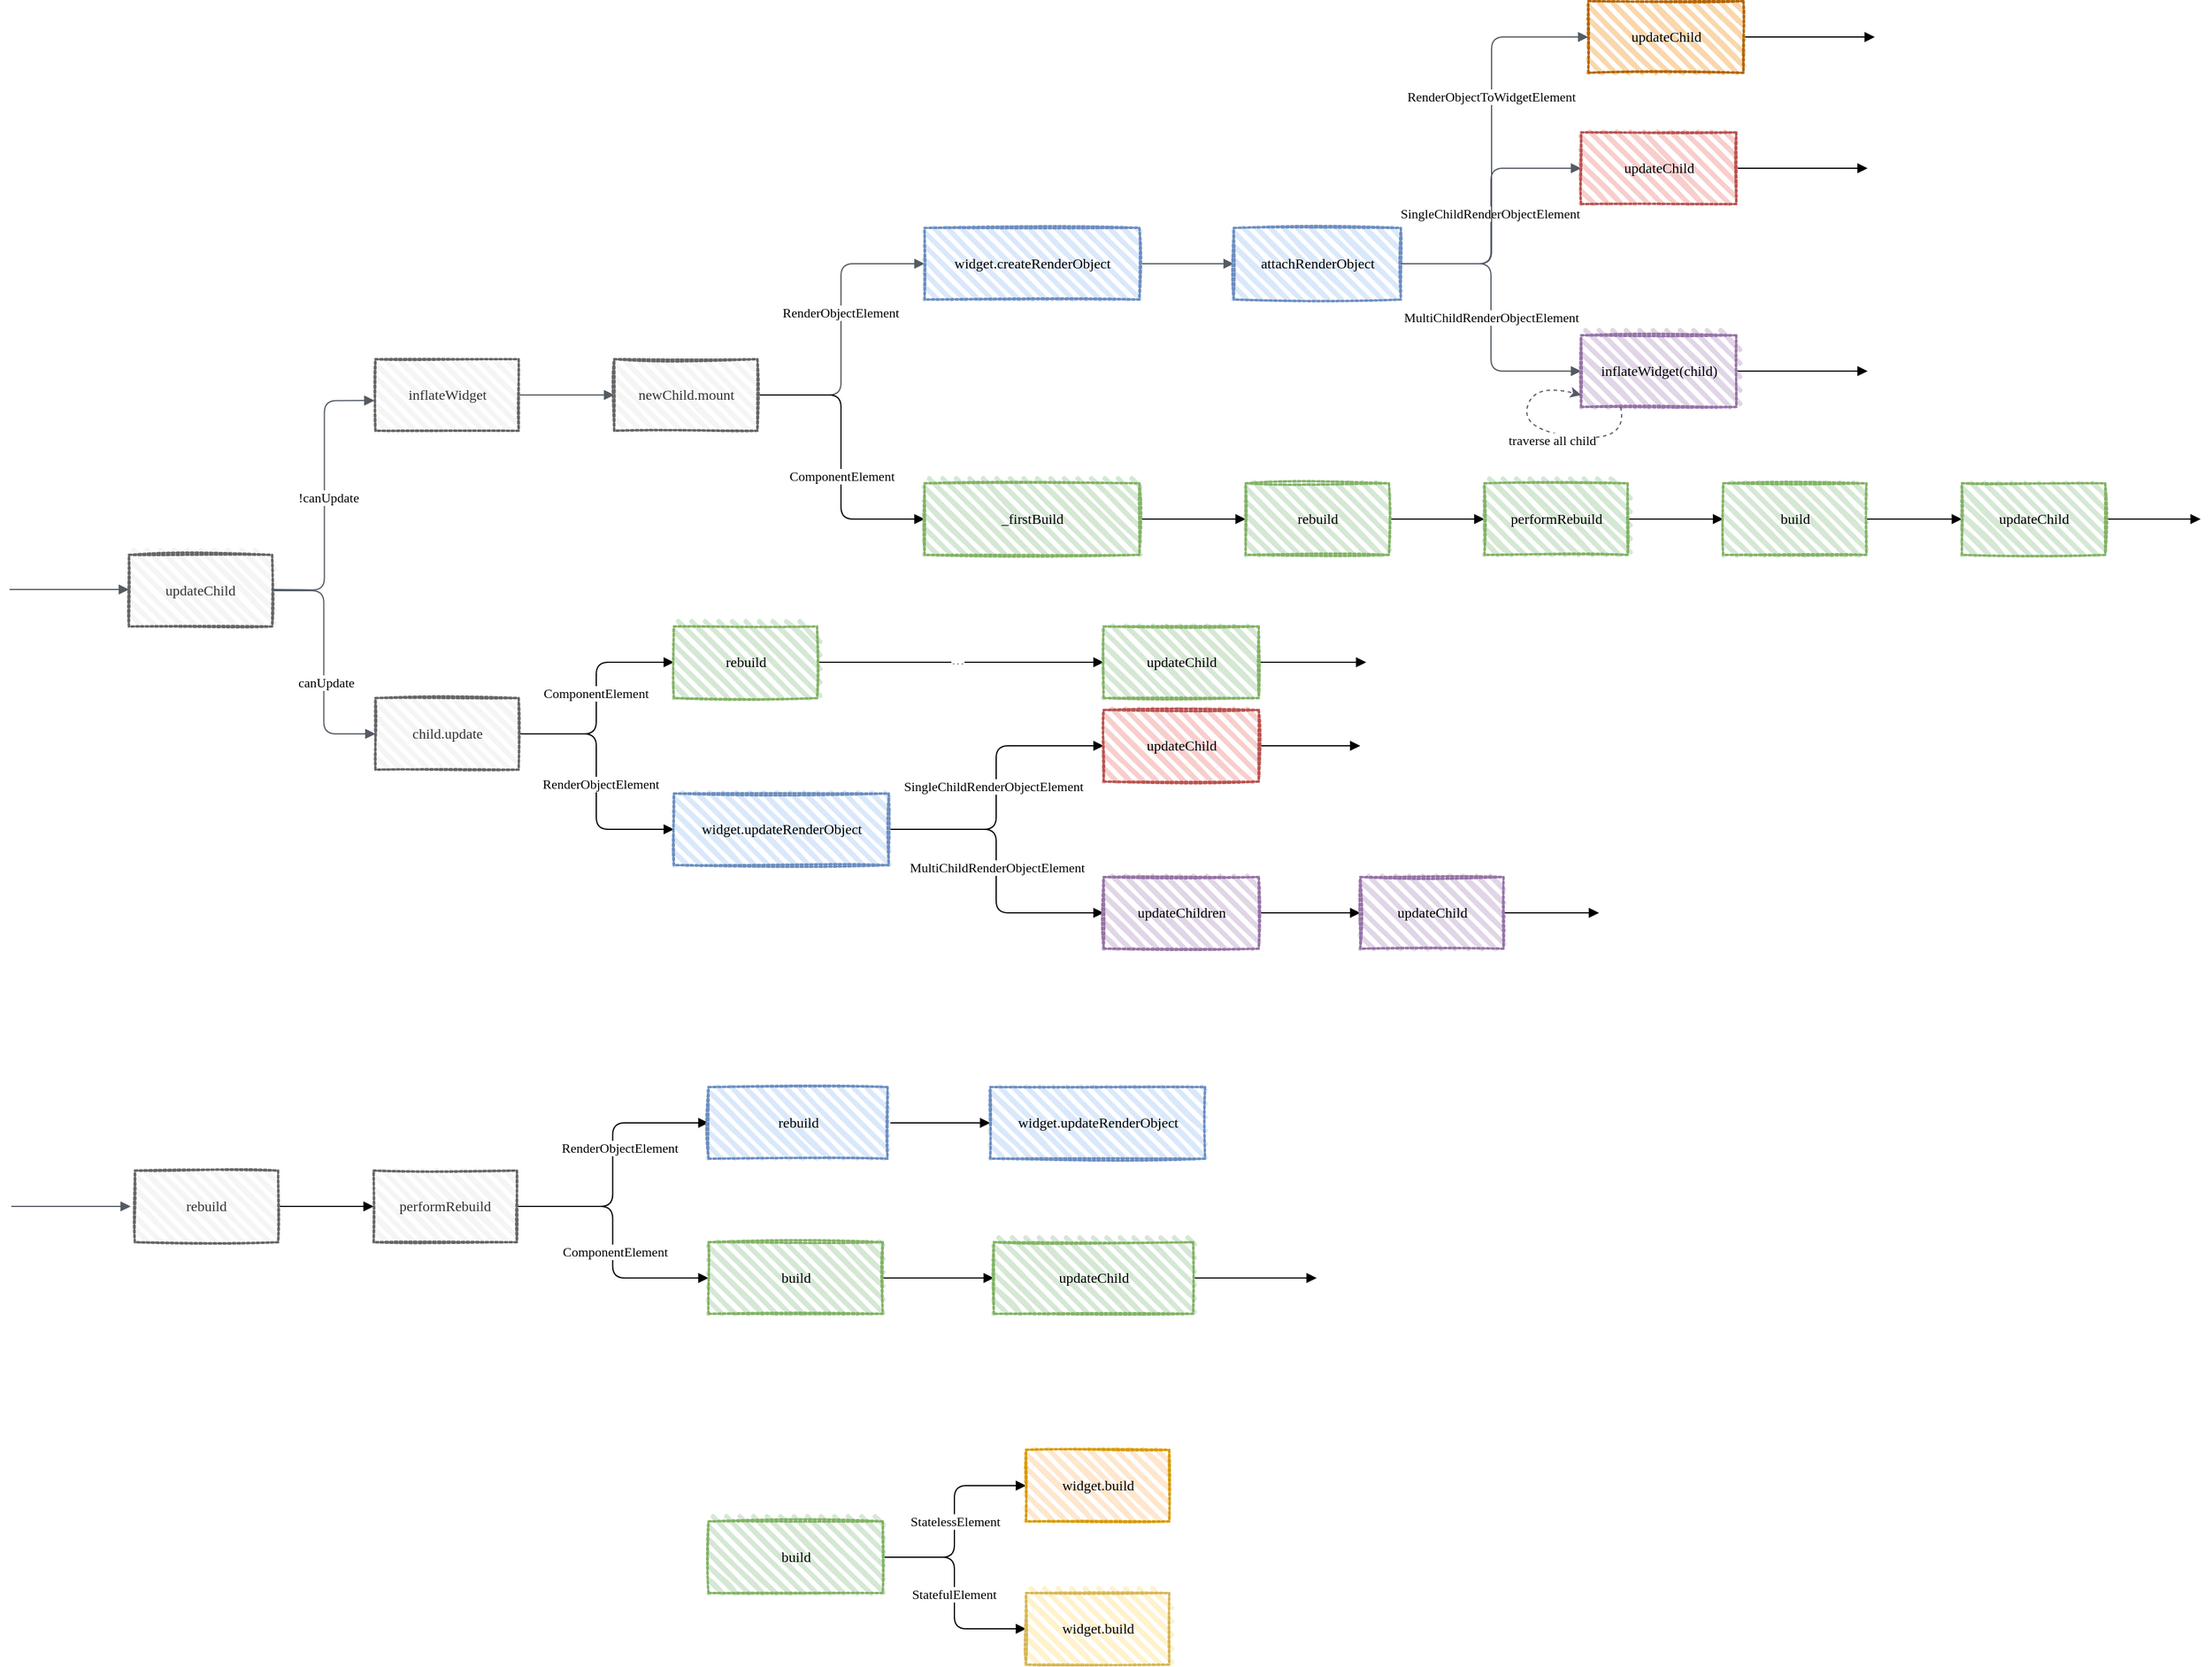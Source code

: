 <mxfile version="13.11.0" type="github">
  <diagram id="C2fSY1v2SiZeoUbDoYyL" name="Page-1">
    <mxGraphModel dx="3443" dy="1978" grid="1" gridSize="10" guides="1" tooltips="1" connect="1" arrows="1" fold="1" page="1" pageScale="1" pageWidth="2336" pageHeight="1654" background="none" math="0" shadow="0">
      <root>
        <mxCell id="0" />
        <mxCell id="1" parent="0" />
        <mxCell id="reV63xKxs6cJYXb1UqvZ-15" value="updateChild" style="whiteSpace=wrap;html=1;strokeWidth=2;fillWeight=4;hachureGap=8;hachureAngle=45;fillColor=#f5f5f5;sketch=1;dashed=1;dashPattern=1 1;strokeColor=#666666;fontFamily=Comic Sans MS;fontColor=#333333;" vertex="1" parent="1">
          <mxGeometry x="350" y="594" width="120" height="60" as="geometry" />
        </mxCell>
        <mxCell id="reV63xKxs6cJYXb1UqvZ-37" value="" style="edgeStyle=orthogonalEdgeStyle;html=1;endArrow=block;elbow=vertical;startArrow=none;endFill=1;strokeColor=#545B64;shadow=0;fontFamily=Comic Sans MS;" edge="1" parent="1">
          <mxGeometry width="100" relative="1" as="geometry">
            <mxPoint x="250" y="623" as="sourcePoint" />
            <mxPoint x="350" y="623" as="targetPoint" />
          </mxGeometry>
        </mxCell>
        <mxCell id="reV63xKxs6cJYXb1UqvZ-57" value="" style="edgeStyle=orthogonalEdgeStyle;orthogonalLoop=1;jettySize=auto;html=1;shadow=0;endArrow=block;endFill=1;strokeColor=#545B64;fontFamily=Comic Sans MS;" edge="1" parent="1" source="reV63xKxs6cJYXb1UqvZ-47" target="reV63xKxs6cJYXb1UqvZ-56">
          <mxGeometry relative="1" as="geometry" />
        </mxCell>
        <mxCell id="reV63xKxs6cJYXb1UqvZ-47" value="inflateWidget" style="whiteSpace=wrap;html=1;strokeWidth=2;fillWeight=4;hachureGap=8;hachureAngle=45;fillColor=#f5f5f5;sketch=1;dashed=1;dashPattern=1 1;strokeColor=#666666;fontFamily=Comic Sans MS;fontColor=#333333;" vertex="1" parent="1">
          <mxGeometry x="556.5" y="430" width="120" height="60" as="geometry" />
        </mxCell>
        <mxCell id="reV63xKxs6cJYXb1UqvZ-81" value="" style="edgeStyle=orthogonalEdgeStyle;sketch=0;orthogonalLoop=1;jettySize=auto;html=1;shadow=0;endArrow=block;endFill=1;fontFamily=Comic Sans MS;" edge="1" parent="1" source="reV63xKxs6cJYXb1UqvZ-48" target="reV63xKxs6cJYXb1UqvZ-80">
          <mxGeometry relative="1" as="geometry" />
        </mxCell>
        <mxCell id="reV63xKxs6cJYXb1UqvZ-82" value="ComponentElement" style="edgeLabel;html=1;align=center;verticalAlign=middle;resizable=0;points=[];fontFamily=Comic Sans MS;" vertex="1" connectable="0" parent="reV63xKxs6cJYXb1UqvZ-81">
          <mxGeometry x="0.043" y="1" relative="1" as="geometry">
            <mxPoint as="offset" />
          </mxGeometry>
        </mxCell>
        <mxCell id="reV63xKxs6cJYXb1UqvZ-106" style="edgeStyle=orthogonalEdgeStyle;sketch=0;orthogonalLoop=1;jettySize=auto;html=1;entryX=0;entryY=0.5;entryDx=0;entryDy=0;shadow=0;endArrow=block;endFill=1;strokeColor=#000000;fontFamily=Comic Sans MS;fontColor=#6C8EBF;" edge="1" parent="1" source="reV63xKxs6cJYXb1UqvZ-48" target="reV63xKxs6cJYXb1UqvZ-105">
          <mxGeometry relative="1" as="geometry" />
        </mxCell>
        <mxCell id="reV63xKxs6cJYXb1UqvZ-107" value="&lt;span style=&quot;color: rgb(0 , 0 , 0)&quot;&gt;RenderObjectElement&lt;/span&gt;" style="edgeLabel;html=1;align=center;verticalAlign=middle;resizable=0;points=[];fontFamily=Comic Sans MS;fontColor=#6C8EBF;" vertex="1" connectable="0" parent="reV63xKxs6cJYXb1UqvZ-106">
          <mxGeometry x="0.021" y="3" relative="1" as="geometry">
            <mxPoint as="offset" />
          </mxGeometry>
        </mxCell>
        <mxCell id="reV63xKxs6cJYXb1UqvZ-48" value="child.update" style="whiteSpace=wrap;html=1;strokeWidth=2;fillWeight=4;hachureGap=8;hachureAngle=45;fillColor=#f5f5f5;sketch=1;dashed=1;dashPattern=1 1;strokeColor=#666666;fontFamily=Comic Sans MS;fontColor=#333333;" vertex="1" parent="1">
          <mxGeometry x="556.5" y="714" width="120" height="60" as="geometry" />
        </mxCell>
        <mxCell id="reV63xKxs6cJYXb1UqvZ-52" value="" style="edgeStyle=orthogonalEdgeStyle;html=1;endArrow=block;elbow=vertical;startArrow=none;endFill=1;strokeColor=#545B64;shadow=0;entryX=-0.007;entryY=0.578;entryDx=0;entryDy=0;entryPerimeter=0;fontFamily=Comic Sans MS;" edge="1" parent="1" target="reV63xKxs6cJYXb1UqvZ-47">
          <mxGeometry width="100" relative="1" as="geometry">
            <mxPoint x="470" y="623" as="sourcePoint" />
            <mxPoint x="570" y="623" as="targetPoint" />
          </mxGeometry>
        </mxCell>
        <mxCell id="reV63xKxs6cJYXb1UqvZ-55" value="!canUpdate" style="edgeLabel;html=1;align=center;verticalAlign=middle;resizable=0;points=[];fontFamily=Comic Sans MS;" vertex="1" connectable="0" parent="reV63xKxs6cJYXb1UqvZ-52">
          <mxGeometry x="-0.008" y="-3" relative="1" as="geometry">
            <mxPoint as="offset" />
          </mxGeometry>
        </mxCell>
        <mxCell id="reV63xKxs6cJYXb1UqvZ-53" value="" style="edgeStyle=orthogonalEdgeStyle;html=1;endArrow=block;elbow=vertical;startArrow=none;endFill=1;strokeColor=#545B64;shadow=0;entryX=0;entryY=0.5;entryDx=0;entryDy=0;exitX=1;exitY=0.5;exitDx=0;exitDy=0;fontFamily=Comic Sans MS;" edge="1" parent="1" source="reV63xKxs6cJYXb1UqvZ-15" target="reV63xKxs6cJYXb1UqvZ-48">
          <mxGeometry width="100" relative="1" as="geometry">
            <mxPoint x="480" y="633" as="sourcePoint" />
            <mxPoint x="565.66" y="534.68" as="targetPoint" />
          </mxGeometry>
        </mxCell>
        <mxCell id="reV63xKxs6cJYXb1UqvZ-54" value="canUpdate" style="edgeLabel;html=1;align=center;verticalAlign=middle;resizable=0;points=[];fontFamily=Comic Sans MS;" vertex="1" connectable="0" parent="reV63xKxs6cJYXb1UqvZ-53">
          <mxGeometry x="0.16" y="1" relative="1" as="geometry">
            <mxPoint as="offset" />
          </mxGeometry>
        </mxCell>
        <mxCell id="reV63xKxs6cJYXb1UqvZ-59" value="" style="edgeStyle=orthogonalEdgeStyle;orthogonalLoop=1;jettySize=auto;html=1;shadow=0;endArrow=block;endFill=1;strokeColor=#545B64;fontFamily=Comic Sans MS;entryX=0;entryY=0.5;entryDx=0;entryDy=0;" edge="1" parent="1" source="reV63xKxs6cJYXb1UqvZ-56" target="reV63xKxs6cJYXb1UqvZ-58">
          <mxGeometry relative="1" as="geometry" />
        </mxCell>
        <mxCell id="reV63xKxs6cJYXb1UqvZ-60" value="RenderObjectElement&lt;br&gt;" style="edgeLabel;html=1;align=center;verticalAlign=middle;resizable=0;points=[];fontFamily=Comic Sans MS;" vertex="1" connectable="0" parent="reV63xKxs6cJYXb1UqvZ-59">
          <mxGeometry x="0.118" y="1" relative="1" as="geometry">
            <mxPoint as="offset" />
          </mxGeometry>
        </mxCell>
        <mxCell id="reV63xKxs6cJYXb1UqvZ-89" style="edgeStyle=orthogonalEdgeStyle;sketch=0;orthogonalLoop=1;jettySize=auto;html=1;entryX=0;entryY=0.5;entryDx=0;entryDy=0;shadow=0;endArrow=block;endFill=1;strokeColor=#000000;fontFamily=Comic Sans MS;" edge="1" parent="1" source="reV63xKxs6cJYXb1UqvZ-56" target="reV63xKxs6cJYXb1UqvZ-88">
          <mxGeometry relative="1" as="geometry" />
        </mxCell>
        <mxCell id="reV63xKxs6cJYXb1UqvZ-90" value="ComponentElement" style="edgeLabel;html=1;align=center;verticalAlign=middle;resizable=0;points=[];fontFamily=Comic Sans MS;" vertex="1" connectable="0" parent="reV63xKxs6cJYXb1UqvZ-89">
          <mxGeometry x="0.133" relative="1" as="geometry">
            <mxPoint as="offset" />
          </mxGeometry>
        </mxCell>
        <mxCell id="reV63xKxs6cJYXb1UqvZ-56" value="newChild.mount" style="whiteSpace=wrap;html=1;dashed=1;dashPattern=1 1;fontFamily=Comic Sans MS;strokeColor=#666666;strokeWidth=2;fillColor=#f5f5f5;sketch=1;fillWeight=4;hachureGap=8;hachureAngle=45;fontColor=#333333;" vertex="1" parent="1">
          <mxGeometry x="756.5" y="430" width="120" height="60" as="geometry" />
        </mxCell>
        <mxCell id="reV63xKxs6cJYXb1UqvZ-64" value="" style="edgeStyle=orthogonalEdgeStyle;orthogonalLoop=1;jettySize=auto;html=1;shadow=0;endArrow=block;endFill=1;strokeColor=#545B64;fontFamily=Comic Sans MS;" edge="1" parent="1" source="reV63xKxs6cJYXb1UqvZ-58" target="reV63xKxs6cJYXb1UqvZ-63">
          <mxGeometry relative="1" as="geometry" />
        </mxCell>
        <mxCell id="reV63xKxs6cJYXb1UqvZ-58" value="widget.createRenderObject" style="whiteSpace=wrap;html=1;dashed=1;dashPattern=1 1;fontFamily=Comic Sans MS;strokeColor=#6c8ebf;strokeWidth=2;fillColor=#dae8fc;sketch=1;fillWeight=4;hachureGap=8;hachureAngle=45;" vertex="1" parent="1">
          <mxGeometry x="1016.5" y="320" width="180" height="60" as="geometry" />
        </mxCell>
        <mxCell id="reV63xKxs6cJYXb1UqvZ-66" value="" style="edgeStyle=orthogonalEdgeStyle;orthogonalLoop=1;jettySize=auto;html=1;shadow=0;endArrow=block;endFill=1;strokeColor=#545B64;fontFamily=Comic Sans MS;entryX=0;entryY=0.5;entryDx=0;entryDy=0;" edge="1" parent="1" source="reV63xKxs6cJYXb1UqvZ-63" target="reV63xKxs6cJYXb1UqvZ-65">
          <mxGeometry relative="1" as="geometry" />
        </mxCell>
        <mxCell id="reV63xKxs6cJYXb1UqvZ-67" value="SingleChildRenderObjectElement" style="edgeLabel;html=1;align=center;verticalAlign=middle;resizable=0;points=[];fontFamily=Comic Sans MS;" vertex="1" connectable="0" parent="reV63xKxs6cJYXb1UqvZ-66">
          <mxGeometry x="0.022" y="1" relative="1" as="geometry">
            <mxPoint as="offset" />
          </mxGeometry>
        </mxCell>
        <mxCell id="reV63xKxs6cJYXb1UqvZ-71" value="&lt;span style=&quot;font-size: 11px&quot;&gt;MultiChildRenderObjectElement&lt;br&gt;&lt;/span&gt;" style="edgeStyle=orthogonalEdgeStyle;orthogonalLoop=1;jettySize=auto;html=1;shadow=0;endArrow=block;endFill=1;strokeColor=#545B64;fontFamily=Comic Sans MS;entryX=0;entryY=0.5;entryDx=0;entryDy=0;" edge="1" parent="1" source="reV63xKxs6cJYXb1UqvZ-63" target="reV63xKxs6cJYXb1UqvZ-70">
          <mxGeometry relative="1" as="geometry" />
        </mxCell>
        <mxCell id="reV63xKxs6cJYXb1UqvZ-63" value="attachRenderObject" style="whiteSpace=wrap;html=1;dashed=1;dashPattern=1 1;fontFamily=Comic Sans MS;strokeColor=#6c8ebf;strokeWidth=2;fillColor=#dae8fc;sketch=1;fillWeight=4;hachureGap=8;hachureAngle=45;" vertex="1" parent="1">
          <mxGeometry x="1275.5" y="320" width="140" height="60" as="geometry" />
        </mxCell>
        <mxCell id="reV63xKxs6cJYXb1UqvZ-77" value="" style="edgeStyle=orthogonalEdgeStyle;orthogonalLoop=1;jettySize=auto;html=1;shadow=0;endArrow=block;endFill=1;fontFamily=Comic Sans MS;" edge="1" parent="1" source="reV63xKxs6cJYXb1UqvZ-65">
          <mxGeometry relative="1" as="geometry">
            <mxPoint x="1806.5" y="270" as="targetPoint" />
          </mxGeometry>
        </mxCell>
        <mxCell id="reV63xKxs6cJYXb1UqvZ-65" value="updateChild" style="whiteSpace=wrap;html=1;dashed=1;dashPattern=1 1;fontFamily=Comic Sans MS;strokeColor=#b85450;strokeWidth=2;fillColor=#f8cecc;sketch=1;fillWeight=4;hachureGap=8;hachureAngle=45;" vertex="1" parent="1">
          <mxGeometry x="1566.5" y="240" width="130" height="60" as="geometry" />
        </mxCell>
        <mxCell id="reV63xKxs6cJYXb1UqvZ-79" value="" style="edgeStyle=orthogonalEdgeStyle;sketch=0;orthogonalLoop=1;jettySize=auto;html=1;shadow=0;endArrow=block;endFill=1;fontFamily=Comic Sans MS;" edge="1" parent="1" source="reV63xKxs6cJYXb1UqvZ-70">
          <mxGeometry relative="1" as="geometry">
            <mxPoint x="1806.5" y="440" as="targetPoint" />
          </mxGeometry>
        </mxCell>
        <mxCell id="reV63xKxs6cJYXb1UqvZ-70" value="inflateWidget(child)" style="whiteSpace=wrap;html=1;dashed=1;dashPattern=1 1;fontFamily=Comic Sans MS;strokeColor=#9673a6;strokeWidth=2;fillColor=#e1d5e7;sketch=1;fillWeight=4;hachureGap=8;hachureAngle=45;" vertex="1" parent="1">
          <mxGeometry x="1566.5" y="410" width="130" height="60" as="geometry" />
        </mxCell>
        <mxCell id="reV63xKxs6cJYXb1UqvZ-72" value="" style="curved=1;endArrow=classic;html=1;shadow=0;strokeColor=#545B64;fontFamily=Comic Sans MS;entryX=0;entryY=1;entryDx=0;entryDy=0;dashed=1;" edge="1" parent="1">
          <mxGeometry width="50" height="50" relative="1" as="geometry">
            <mxPoint x="1599.5" y="470" as="sourcePoint" />
            <mxPoint x="1566.5" y="460" as="targetPoint" />
            <Array as="points">
              <mxPoint x="1606.5" y="500" />
              <mxPoint x="1516.5" y="490" />
              <mxPoint x="1526.5" y="450" />
            </Array>
          </mxGeometry>
        </mxCell>
        <mxCell id="reV63xKxs6cJYXb1UqvZ-73" value="traverse all child" style="edgeLabel;html=1;align=center;verticalAlign=middle;resizable=0;points=[];fontFamily=Comic Sans MS;" vertex="1" connectable="0" parent="reV63xKxs6cJYXb1UqvZ-72">
          <mxGeometry x="-0.256" y="3" relative="1" as="geometry">
            <mxPoint x="-19.55" as="offset" />
          </mxGeometry>
        </mxCell>
        <mxCell id="reV63xKxs6cJYXb1UqvZ-104" value="" style="edgeStyle=orthogonalEdgeStyle;sketch=0;orthogonalLoop=1;jettySize=auto;html=1;shadow=0;endArrow=block;endFill=1;strokeColor=#000000;fontFamily=Comic Sans MS;fontColor=#6C8EBF;entryX=0;entryY=0.5;entryDx=0;entryDy=0;" edge="1" parent="1" source="reV63xKxs6cJYXb1UqvZ-80" target="reV63xKxs6cJYXb1UqvZ-124">
          <mxGeometry relative="1" as="geometry">
            <mxPoint x="986.5" y="684" as="targetPoint" />
          </mxGeometry>
        </mxCell>
        <mxCell id="reV63xKxs6cJYXb1UqvZ-126" value="···" style="edgeLabel;html=1;align=center;verticalAlign=middle;resizable=0;points=[];fontFamily=Comic Sans MS;fontColor=#6C8EBF;" vertex="1" connectable="0" parent="reV63xKxs6cJYXb1UqvZ-104">
          <mxGeometry x="-0.024" y="-1" relative="1" as="geometry">
            <mxPoint as="offset" />
          </mxGeometry>
        </mxCell>
        <mxCell id="reV63xKxs6cJYXb1UqvZ-80" value="rebuild" style="whiteSpace=wrap;html=1;dashed=1;dashPattern=1 1;fontFamily=Comic Sans MS;strokeColor=#82b366;strokeWidth=2;fillColor=#d5e8d4;sketch=1;fillWeight=4;hachureGap=8;hachureAngle=45;" vertex="1" parent="1">
          <mxGeometry x="806.5" y="654" width="120" height="60" as="geometry" />
        </mxCell>
        <mxCell id="reV63xKxs6cJYXb1UqvZ-92" value="" style="edgeStyle=orthogonalEdgeStyle;sketch=0;orthogonalLoop=1;jettySize=auto;html=1;shadow=0;endArrow=block;endFill=1;strokeColor=#000000;fontFamily=Comic Sans MS;" edge="1" parent="1" source="reV63xKxs6cJYXb1UqvZ-88" target="reV63xKxs6cJYXb1UqvZ-91">
          <mxGeometry relative="1" as="geometry" />
        </mxCell>
        <mxCell id="reV63xKxs6cJYXb1UqvZ-88" value="_firstBuild" style="whiteSpace=wrap;html=1;dashed=1;dashPattern=1 1;fontFamily=Comic Sans MS;strokeColor=#82b366;strokeWidth=2;fillColor=#d5e8d4;sketch=1;fillWeight=4;hachureGap=8;hachureAngle=45;" vertex="1" parent="1">
          <mxGeometry x="1016.5" y="534" width="180" height="60" as="geometry" />
        </mxCell>
        <mxCell id="reV63xKxs6cJYXb1UqvZ-94" value="" style="edgeStyle=orthogonalEdgeStyle;sketch=0;orthogonalLoop=1;jettySize=auto;html=1;shadow=0;endArrow=block;endFill=1;strokeColor=#000000;fontFamily=Comic Sans MS;" edge="1" parent="1" source="reV63xKxs6cJYXb1UqvZ-91" target="reV63xKxs6cJYXb1UqvZ-93">
          <mxGeometry relative="1" as="geometry" />
        </mxCell>
        <mxCell id="reV63xKxs6cJYXb1UqvZ-91" value="rebuild" style="whiteSpace=wrap;html=1;dashed=1;dashPattern=1 1;fontFamily=Comic Sans MS;strokeColor=#82b366;strokeWidth=2;fillColor=#d5e8d4;sketch=1;fillWeight=4;hachureGap=8;hachureAngle=45;" vertex="1" parent="1">
          <mxGeometry x="1285.5" y="534" width="120" height="60" as="geometry" />
        </mxCell>
        <mxCell id="reV63xKxs6cJYXb1UqvZ-98" value="" style="edgeStyle=orthogonalEdgeStyle;sketch=0;orthogonalLoop=1;jettySize=auto;html=1;shadow=0;endArrow=block;endFill=1;strokeColor=#000000;fontFamily=Comic Sans MS;" edge="1" parent="1" source="reV63xKxs6cJYXb1UqvZ-93" target="reV63xKxs6cJYXb1UqvZ-97">
          <mxGeometry relative="1" as="geometry" />
        </mxCell>
        <mxCell id="reV63xKxs6cJYXb1UqvZ-93" value="performRebuild" style="whiteSpace=wrap;html=1;dashed=1;dashPattern=1 1;fontFamily=Comic Sans MS;strokeColor=#82b366;strokeWidth=2;fillColor=#d5e8d4;sketch=1;fillWeight=4;hachureGap=8;hachureAngle=45;" vertex="1" parent="1">
          <mxGeometry x="1485.5" y="534" width="120" height="60" as="geometry" />
        </mxCell>
        <mxCell id="reV63xKxs6cJYXb1UqvZ-100" value="" style="edgeStyle=orthogonalEdgeStyle;sketch=0;orthogonalLoop=1;jettySize=auto;html=1;shadow=0;endArrow=block;endFill=1;strokeColor=#000000;fontFamily=Comic Sans MS;" edge="1" parent="1" source="reV63xKxs6cJYXb1UqvZ-97" target="reV63xKxs6cJYXb1UqvZ-99">
          <mxGeometry relative="1" as="geometry" />
        </mxCell>
        <mxCell id="reV63xKxs6cJYXb1UqvZ-97" value="build" style="whiteSpace=wrap;html=1;dashed=1;dashPattern=1 1;fontFamily=Comic Sans MS;strokeColor=#82b366;strokeWidth=2;fillColor=#d5e8d4;sketch=1;fillWeight=4;hachureGap=8;hachureAngle=45;" vertex="1" parent="1">
          <mxGeometry x="1685.5" y="534" width="120" height="60" as="geometry" />
        </mxCell>
        <mxCell id="reV63xKxs6cJYXb1UqvZ-102" value="" style="edgeStyle=orthogonalEdgeStyle;sketch=0;orthogonalLoop=1;jettySize=auto;html=1;shadow=0;endArrow=block;endFill=1;strokeColor=#000000;fontFamily=Comic Sans MS;fontColor=#6C8EBF;" edge="1" parent="1" source="reV63xKxs6cJYXb1UqvZ-99">
          <mxGeometry relative="1" as="geometry">
            <mxPoint x="2085.5" y="564" as="targetPoint" />
          </mxGeometry>
        </mxCell>
        <mxCell id="reV63xKxs6cJYXb1UqvZ-99" value="updateChild" style="whiteSpace=wrap;html=1;dashed=1;dashPattern=1 1;fontFamily=Comic Sans MS;strokeColor=#82b366;strokeWidth=2;fillColor=#d5e8d4;sketch=1;fillWeight=4;hachureGap=8;hachureAngle=45;" vertex="1" parent="1">
          <mxGeometry x="1885.5" y="534" width="120" height="60" as="geometry" />
        </mxCell>
        <mxCell id="reV63xKxs6cJYXb1UqvZ-109" style="edgeStyle=orthogonalEdgeStyle;sketch=0;orthogonalLoop=1;jettySize=auto;html=1;shadow=0;endArrow=block;endFill=1;strokeColor=#000000;fontFamily=Comic Sans MS;fontColor=#6C8EBF;entryX=0;entryY=0.5;entryDx=0;entryDy=0;" edge="1" parent="1" source="reV63xKxs6cJYXb1UqvZ-105" target="reV63xKxs6cJYXb1UqvZ-108">
          <mxGeometry relative="1" as="geometry" />
        </mxCell>
        <mxCell id="reV63xKxs6cJYXb1UqvZ-110" value="&lt;span style=&quot;color: rgb(0 , 0 , 0)&quot;&gt;SingleChildRenderObjectElement&lt;/span&gt;" style="edgeLabel;html=1;align=center;verticalAlign=middle;resizable=0;points=[];fontFamily=Comic Sans MS;fontColor=#6C8EBF;" vertex="1" connectable="0" parent="reV63xKxs6cJYXb1UqvZ-109">
          <mxGeometry x="0.013" y="3" relative="1" as="geometry">
            <mxPoint as="offset" />
          </mxGeometry>
        </mxCell>
        <mxCell id="reV63xKxs6cJYXb1UqvZ-112" style="edgeStyle=orthogonalEdgeStyle;sketch=0;orthogonalLoop=1;jettySize=auto;html=1;entryX=0;entryY=0.5;entryDx=0;entryDy=0;shadow=0;endArrow=block;endFill=1;strokeColor=#000000;fontFamily=Comic Sans MS;fontColor=#6C8EBF;" edge="1" parent="1" source="reV63xKxs6cJYXb1UqvZ-105" target="reV63xKxs6cJYXb1UqvZ-111">
          <mxGeometry relative="1" as="geometry" />
        </mxCell>
        <mxCell id="reV63xKxs6cJYXb1UqvZ-113" value="&lt;span style=&quot;color: rgb(0 , 0 , 0)&quot;&gt;MultiChildRenderObjectElement&lt;/span&gt;" style="edgeLabel;html=1;align=center;verticalAlign=middle;resizable=0;points=[];fontFamily=Comic Sans MS;fontColor=#6C8EBF;" vertex="1" connectable="0" parent="reV63xKxs6cJYXb1UqvZ-112">
          <mxGeometry x="-0.024" relative="1" as="geometry">
            <mxPoint as="offset" />
          </mxGeometry>
        </mxCell>
        <mxCell id="reV63xKxs6cJYXb1UqvZ-105" value="widget.updateRenderObject" style="whiteSpace=wrap;html=1;dashed=1;dashPattern=1 1;fontFamily=Comic Sans MS;strokeColor=#6c8ebf;strokeWidth=2;fillColor=#dae8fc;sketch=1;fillWeight=4;hachureGap=8;hachureAngle=45;" vertex="1" parent="1">
          <mxGeometry x="806.5" y="794" width="180" height="60" as="geometry" />
        </mxCell>
        <mxCell id="reV63xKxs6cJYXb1UqvZ-117" value="" style="edgeStyle=orthogonalEdgeStyle;sketch=0;orthogonalLoop=1;jettySize=auto;html=1;shadow=0;endArrow=block;endFill=1;strokeColor=#000000;fontFamily=Comic Sans MS;fontColor=#6C8EBF;" edge="1" parent="1" source="reV63xKxs6cJYXb1UqvZ-108">
          <mxGeometry relative="1" as="geometry">
            <mxPoint x="1381.5" y="754" as="targetPoint" />
          </mxGeometry>
        </mxCell>
        <mxCell id="reV63xKxs6cJYXb1UqvZ-108" value="updateChild" style="whiteSpace=wrap;html=1;dashed=1;dashPattern=1 1;fontFamily=Comic Sans MS;strokeColor=#b85450;strokeWidth=2;fillColor=#f8cecc;sketch=1;fillWeight=4;hachureGap=8;hachureAngle=45;" vertex="1" parent="1">
          <mxGeometry x="1166.5" y="724" width="130" height="60" as="geometry" />
        </mxCell>
        <mxCell id="reV63xKxs6cJYXb1UqvZ-115" value="" style="edgeStyle=orthogonalEdgeStyle;sketch=0;orthogonalLoop=1;jettySize=auto;html=1;shadow=0;endArrow=block;endFill=1;strokeColor=#000000;fontFamily=Comic Sans MS;fontColor=#6C8EBF;" edge="1" parent="1" source="reV63xKxs6cJYXb1UqvZ-111" target="reV63xKxs6cJYXb1UqvZ-114">
          <mxGeometry relative="1" as="geometry" />
        </mxCell>
        <mxCell id="reV63xKxs6cJYXb1UqvZ-111" value="updateChildren" style="whiteSpace=wrap;html=1;dashed=1;dashPattern=1 1;fontFamily=Comic Sans MS;strokeColor=#9673a6;strokeWidth=2;fillColor=#e1d5e7;sketch=1;fillWeight=4;hachureGap=8;hachureAngle=45;" vertex="1" parent="1">
          <mxGeometry x="1166.5" y="864" width="130" height="60" as="geometry" />
        </mxCell>
        <mxCell id="reV63xKxs6cJYXb1UqvZ-121" value="" style="edgeStyle=orthogonalEdgeStyle;sketch=0;orthogonalLoop=1;jettySize=auto;html=1;shadow=0;endArrow=block;endFill=1;strokeColor=#000000;fontFamily=Comic Sans MS;fontColor=#6C8EBF;" edge="1" parent="1" source="reV63xKxs6cJYXb1UqvZ-114">
          <mxGeometry relative="1" as="geometry">
            <mxPoint x="1581.5" y="894" as="targetPoint" />
          </mxGeometry>
        </mxCell>
        <mxCell id="reV63xKxs6cJYXb1UqvZ-114" value="&lt;span&gt;updateChild&lt;/span&gt;" style="whiteSpace=wrap;html=1;dashed=1;dashPattern=1 1;fontFamily=Comic Sans MS;strokeColor=#9673a6;strokeWidth=2;fillColor=#e1d5e7;sketch=1;fillWeight=4;hachureGap=8;hachureAngle=45;" vertex="1" parent="1">
          <mxGeometry x="1381.5" y="864" width="120" height="60" as="geometry" />
        </mxCell>
        <mxCell id="reV63xKxs6cJYXb1UqvZ-133" value="" style="edgeStyle=orthogonalEdgeStyle;sketch=0;orthogonalLoop=1;jettySize=auto;html=1;shadow=0;endArrow=block;endFill=1;strokeColor=#000000;fontFamily=Comic Sans MS;fontColor=#6C8EBF;" edge="1" parent="1" source="reV63xKxs6cJYXb1UqvZ-122" target="reV63xKxs6cJYXb1UqvZ-132">
          <mxGeometry relative="1" as="geometry" />
        </mxCell>
        <mxCell id="reV63xKxs6cJYXb1UqvZ-122" value="rebuild" style="whiteSpace=wrap;html=1;strokeWidth=2;fillWeight=4;hachureGap=8;hachureAngle=45;fillColor=#f5f5f5;sketch=1;dashed=1;dashPattern=1 1;strokeColor=#666666;fontFamily=Comic Sans MS;fontColor=#333333;" vertex="1" parent="1">
          <mxGeometry x="355" y="1110" width="120" height="60" as="geometry" />
        </mxCell>
        <mxCell id="reV63xKxs6cJYXb1UqvZ-123" value="" style="edgeStyle=orthogonalEdgeStyle;html=1;endArrow=block;elbow=vertical;startArrow=none;endFill=1;strokeColor=#545B64;shadow=0;fontFamily=Comic Sans MS;" edge="1" parent="1">
          <mxGeometry width="100" relative="1" as="geometry">
            <mxPoint x="251.5" y="1140" as="sourcePoint" />
            <mxPoint x="351.5" y="1140" as="targetPoint" />
          </mxGeometry>
        </mxCell>
        <mxCell id="reV63xKxs6cJYXb1UqvZ-131" value="" style="edgeStyle=orthogonalEdgeStyle;sketch=0;orthogonalLoop=1;jettySize=auto;html=1;shadow=0;endArrow=block;endFill=1;strokeColor=#000000;fontFamily=Comic Sans MS;fontColor=#6C8EBF;" edge="1" parent="1" source="reV63xKxs6cJYXb1UqvZ-124">
          <mxGeometry relative="1" as="geometry">
            <mxPoint x="1386.5" y="684" as="targetPoint" />
          </mxGeometry>
        </mxCell>
        <mxCell id="reV63xKxs6cJYXb1UqvZ-124" value="updateChild" style="whiteSpace=wrap;html=1;dashed=1;dashPattern=1 1;fontFamily=Comic Sans MS;strokeColor=#82b366;strokeWidth=2;fillColor=#d5e8d4;sketch=1;fillWeight=4;hachureGap=8;hachureAngle=45;" vertex="1" parent="1">
          <mxGeometry x="1166.5" y="654" width="130" height="60" as="geometry" />
        </mxCell>
        <mxCell id="reV63xKxs6cJYXb1UqvZ-135" style="edgeStyle=orthogonalEdgeStyle;sketch=0;orthogonalLoop=1;jettySize=auto;html=1;entryX=0;entryY=0.5;entryDx=0;entryDy=0;shadow=0;endArrow=block;endFill=1;strokeColor=#000000;fontFamily=Comic Sans MS;fontColor=#6C8EBF;" edge="1" parent="1" source="reV63xKxs6cJYXb1UqvZ-132" target="reV63xKxs6cJYXb1UqvZ-134">
          <mxGeometry relative="1" as="geometry" />
        </mxCell>
        <mxCell id="reV63xKxs6cJYXb1UqvZ-136" value="&lt;span style=&quot;color: rgb(0 , 0 , 0)&quot;&gt;RenderObjectElement&lt;/span&gt;" style="edgeLabel;html=1;align=center;verticalAlign=middle;resizable=0;points=[];fontFamily=Comic Sans MS;fontColor=#6C8EBF;" vertex="1" connectable="0" parent="reV63xKxs6cJYXb1UqvZ-135">
          <mxGeometry x="0.124" y="-5" relative="1" as="geometry">
            <mxPoint as="offset" />
          </mxGeometry>
        </mxCell>
        <mxCell id="reV63xKxs6cJYXb1UqvZ-141" style="edgeStyle=orthogonalEdgeStyle;sketch=0;orthogonalLoop=1;jettySize=auto;html=1;entryX=0;entryY=0.5;entryDx=0;entryDy=0;shadow=0;endArrow=block;endFill=1;strokeColor=#000000;fontFamily=Comic Sans MS;fontColor=#6C8EBF;" edge="1" parent="1" source="reV63xKxs6cJYXb1UqvZ-132" target="reV63xKxs6cJYXb1UqvZ-139">
          <mxGeometry relative="1" as="geometry" />
        </mxCell>
        <mxCell id="reV63xKxs6cJYXb1UqvZ-142" value="&lt;span style=&quot;color: rgb(0 , 0 , 0)&quot;&gt;ComponentElement&lt;/span&gt;" style="edgeLabel;html=1;align=center;verticalAlign=middle;resizable=0;points=[];fontFamily=Comic Sans MS;fontColor=#6C8EBF;" vertex="1" connectable="0" parent="reV63xKxs6cJYXb1UqvZ-141">
          <mxGeometry x="0.068" y="1" relative="1" as="geometry">
            <mxPoint as="offset" />
          </mxGeometry>
        </mxCell>
        <mxCell id="reV63xKxs6cJYXb1UqvZ-132" value="performRebuild" style="whiteSpace=wrap;html=1;dashed=1;dashPattern=1 1;fontFamily=Comic Sans MS;fontColor=#333333;strokeColor=#666666;strokeWidth=2;fillColor=#f5f5f5;sketch=1;fillWeight=4;hachureGap=8;hachureAngle=45;" vertex="1" parent="1">
          <mxGeometry x="555" y="1110" width="120" height="60" as="geometry" />
        </mxCell>
        <mxCell id="reV63xKxs6cJYXb1UqvZ-138" value="" style="edgeStyle=orthogonalEdgeStyle;sketch=0;orthogonalLoop=1;jettySize=auto;html=1;shadow=0;endArrow=block;endFill=1;strokeColor=#000000;fontFamily=Comic Sans MS;fontColor=#6C8EBF;" edge="1" parent="1" source="reV63xKxs6cJYXb1UqvZ-134" target="reV63xKxs6cJYXb1UqvZ-137">
          <mxGeometry relative="1" as="geometry" />
        </mxCell>
        <mxCell id="reV63xKxs6cJYXb1UqvZ-134" value="rebuild" style="whiteSpace=wrap;html=1;dashed=1;dashPattern=1 1;fontFamily=Comic Sans MS;strokeColor=#6c8ebf;strokeWidth=2;fillColor=#dae8fc;sketch=1;fillWeight=4;hachureGap=8;hachureAngle=45;" vertex="1" parent="1">
          <mxGeometry x="835.5" y="1040" width="150" height="60" as="geometry" />
        </mxCell>
        <mxCell id="reV63xKxs6cJYXb1UqvZ-137" value="widget.updateRenderObject" style="whiteSpace=wrap;html=1;dashed=1;dashPattern=1 1;fontFamily=Comic Sans MS;strokeColor=#6c8ebf;strokeWidth=2;fillColor=#dae8fc;sketch=1;fillWeight=4;hachureGap=8;hachureAngle=45;" vertex="1" parent="1">
          <mxGeometry x="1071.5" y="1040" width="180" height="60" as="geometry" />
        </mxCell>
        <mxCell id="reV63xKxs6cJYXb1UqvZ-145" value="" style="edgeStyle=orthogonalEdgeStyle;sketch=0;orthogonalLoop=1;jettySize=auto;html=1;shadow=0;endArrow=block;endFill=1;strokeColor=#000000;fontFamily=Comic Sans MS;fontColor=#6C8EBF;" edge="1" parent="1" source="reV63xKxs6cJYXb1UqvZ-139" target="reV63xKxs6cJYXb1UqvZ-144">
          <mxGeometry relative="1" as="geometry" />
        </mxCell>
        <mxCell id="reV63xKxs6cJYXb1UqvZ-139" value="build" style="whiteSpace=wrap;html=1;dashed=1;dashPattern=1 1;fontFamily=Comic Sans MS;strokeColor=#82b366;strokeWidth=2;fillColor=#d5e8d4;sketch=1;fillWeight=4;hachureGap=8;hachureAngle=45;" vertex="1" parent="1">
          <mxGeometry x="835.5" y="1170" width="146" height="60" as="geometry" />
        </mxCell>
        <mxCell id="reV63xKxs6cJYXb1UqvZ-147" value="" style="edgeStyle=orthogonalEdgeStyle;sketch=0;orthogonalLoop=1;jettySize=auto;html=1;shadow=0;endArrow=block;endFill=1;strokeColor=#000000;fontFamily=Comic Sans MS;fontColor=#6C8EBF;" edge="1" parent="1" source="reV63xKxs6cJYXb1UqvZ-144">
          <mxGeometry relative="1" as="geometry">
            <mxPoint x="1345" y="1200" as="targetPoint" />
          </mxGeometry>
        </mxCell>
        <mxCell id="reV63xKxs6cJYXb1UqvZ-144" value="updateChild" style="whiteSpace=wrap;html=1;dashed=1;dashPattern=1 1;fontFamily=Comic Sans MS;strokeColor=#82b366;strokeWidth=2;fillColor=#d5e8d4;sketch=1;fillWeight=4;hachureGap=8;hachureAngle=45;" vertex="1" parent="1">
          <mxGeometry x="1074.5" y="1170" width="167" height="60" as="geometry" />
        </mxCell>
        <mxCell id="reV63xKxs6cJYXb1UqvZ-150" value="" style="edgeStyle=orthogonalEdgeStyle;orthogonalLoop=1;jettySize=auto;html=1;shadow=0;endArrow=block;endFill=1;strokeColor=#545B64;fontFamily=Comic Sans MS;entryX=0;entryY=0.5;entryDx=0;entryDy=0;exitX=1;exitY=0.5;exitDx=0;exitDy=0;" edge="1" parent="1" target="reV63xKxs6cJYXb1UqvZ-153" source="reV63xKxs6cJYXb1UqvZ-63">
          <mxGeometry relative="1" as="geometry">
            <mxPoint x="1421.5" y="240.001" as="sourcePoint" />
            <Array as="points">
              <mxPoint x="1491.5" y="350" />
              <mxPoint x="1491.5" y="160" />
            </Array>
          </mxGeometry>
        </mxCell>
        <mxCell id="reV63xKxs6cJYXb1UqvZ-151" value="RenderObjectToWidgetElement" style="edgeLabel;html=1;align=center;verticalAlign=middle;resizable=0;points=[];fontFamily=Comic Sans MS;" vertex="1" connectable="0" parent="reV63xKxs6cJYXb1UqvZ-150">
          <mxGeometry x="0.022" y="1" relative="1" as="geometry">
            <mxPoint y="-38.79" as="offset" />
          </mxGeometry>
        </mxCell>
        <mxCell id="reV63xKxs6cJYXb1UqvZ-152" value="" style="edgeStyle=orthogonalEdgeStyle;orthogonalLoop=1;jettySize=auto;html=1;shadow=0;endArrow=block;endFill=1;fontFamily=Comic Sans MS;" edge="1" parent="1" source="reV63xKxs6cJYXb1UqvZ-153">
          <mxGeometry relative="1" as="geometry">
            <mxPoint x="1812.5" y="160.06" as="targetPoint" />
          </mxGeometry>
        </mxCell>
        <mxCell id="reV63xKxs6cJYXb1UqvZ-153" value="updateChild" style="whiteSpace=wrap;html=1;dashed=1;dashPattern=1 1;fontFamily=Comic Sans MS;strokeColor=#b46504;strokeWidth=2;fillColor=#fad7ac;sketch=1;fillWeight=4;hachureGap=8;hachureAngle=45;" vertex="1" parent="1">
          <mxGeometry x="1572.5" y="130" width="130" height="60" as="geometry" />
        </mxCell>
        <mxCell id="reV63xKxs6cJYXb1UqvZ-156" value="&lt;font color=&quot;#000000&quot;&gt;StatelessElement&lt;/font&gt;" style="edgeStyle=orthogonalEdgeStyle;rounded=1;sketch=0;orthogonalLoop=1;jettySize=auto;html=1;shadow=0;endArrow=block;endFill=1;strokeColor=#000000;fontFamily=Comic Sans MS;fontColor=#6C8EBF;" edge="1" parent="1" source="reV63xKxs6cJYXb1UqvZ-154" target="reV63xKxs6cJYXb1UqvZ-155">
          <mxGeometry relative="1" as="geometry" />
        </mxCell>
        <mxCell id="reV63xKxs6cJYXb1UqvZ-158" style="edgeStyle=orthogonalEdgeStyle;rounded=1;sketch=0;orthogonalLoop=1;jettySize=auto;html=1;entryX=0;entryY=0.5;entryDx=0;entryDy=0;shadow=0;endArrow=block;endFill=1;strokeColor=#000000;fontFamily=Comic Sans MS;fontColor=#6C8EBF;" edge="1" parent="1" source="reV63xKxs6cJYXb1UqvZ-154" target="reV63xKxs6cJYXb1UqvZ-157">
          <mxGeometry relative="1" as="geometry" />
        </mxCell>
        <mxCell id="reV63xKxs6cJYXb1UqvZ-159" value="StatefulElement" style="edgeLabel;html=1;align=center;verticalAlign=middle;resizable=0;points=[];fontFamily=Comic Sans MS;" vertex="1" connectable="0" parent="reV63xKxs6cJYXb1UqvZ-158">
          <mxGeometry x="0.011" y="-1" relative="1" as="geometry">
            <mxPoint as="offset" />
          </mxGeometry>
        </mxCell>
        <mxCell id="reV63xKxs6cJYXb1UqvZ-154" value="build" style="whiteSpace=wrap;html=1;dashed=1;dashPattern=1 1;fontFamily=Comic Sans MS;strokeColor=#82b366;strokeWidth=2;fillColor=#d5e8d4;sketch=1;fillWeight=4;hachureGap=8;hachureAngle=45;" vertex="1" parent="1">
          <mxGeometry x="835.5" y="1404" width="146" height="60" as="geometry" />
        </mxCell>
        <mxCell id="reV63xKxs6cJYXb1UqvZ-155" value="widget.build" style="whiteSpace=wrap;html=1;dashed=1;dashPattern=1 1;fontFamily=Comic Sans MS;strokeColor=#d79b00;strokeWidth=2;fillColor=#ffe6cc;sketch=1;fillWeight=4;hachureGap=8;hachureAngle=45;" vertex="1" parent="1">
          <mxGeometry x="1101.5" y="1344" width="120" height="60" as="geometry" />
        </mxCell>
        <mxCell id="reV63xKxs6cJYXb1UqvZ-157" value="widget.build" style="whiteSpace=wrap;html=1;dashed=1;dashPattern=1 1;fontFamily=Comic Sans MS;strokeColor=#d6b656;strokeWidth=2;fillColor=#fff2cc;sketch=1;fillWeight=4;hachureGap=8;hachureAngle=45;" vertex="1" parent="1">
          <mxGeometry x="1101.5" y="1464" width="120" height="60" as="geometry" />
        </mxCell>
      </root>
    </mxGraphModel>
  </diagram>
</mxfile>
